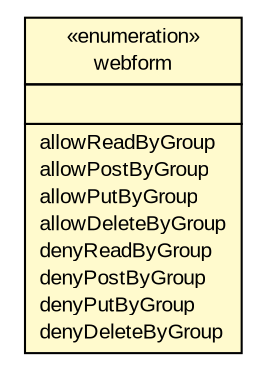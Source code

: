 #!/usr/local/bin/dot
#
# Class diagram 
# Generated by UmlGraph version 4.6 (http://www.spinellis.gr/sw/umlgraph)
#

digraph G {
	edge [fontname="arial",fontsize=10,labelfontname="arial",labelfontsize=10];
	node [fontname="arial",fontsize=10,shape=plaintext];
	// net.toxbank.client.policy.GroupPolicyRule.webform
	c885 [label=<<table border="0" cellborder="1" cellspacing="0" cellpadding="2" port="p" bgcolor="lemonChiffon" href="./GroupPolicyRule.webform.html">
		<tr><td><table border="0" cellspacing="0" cellpadding="1">
			<tr><td> &laquo;enumeration&raquo; </td></tr>
			<tr><td> webform </td></tr>
		</table></td></tr>
		<tr><td><table border="0" cellspacing="0" cellpadding="1">
			<tr><td align="left">  </td></tr>
		</table></td></tr>
		<tr><td><table border="0" cellspacing="0" cellpadding="1">
			<tr><td align="left"> allowReadByGroup </td></tr>
			<tr><td align="left"> allowPostByGroup </td></tr>
			<tr><td align="left"> allowPutByGroup </td></tr>
			<tr><td align="left"> allowDeleteByGroup </td></tr>
			<tr><td align="left"> denyReadByGroup </td></tr>
			<tr><td align="left"> denyPostByGroup </td></tr>
			<tr><td align="left"> denyPutByGroup </td></tr>
			<tr><td align="left"> denyDeleteByGroup </td></tr>
		</table></td></tr>
		</table>>, fontname="arial", fontcolor="black", fontsize=10.0];
}

